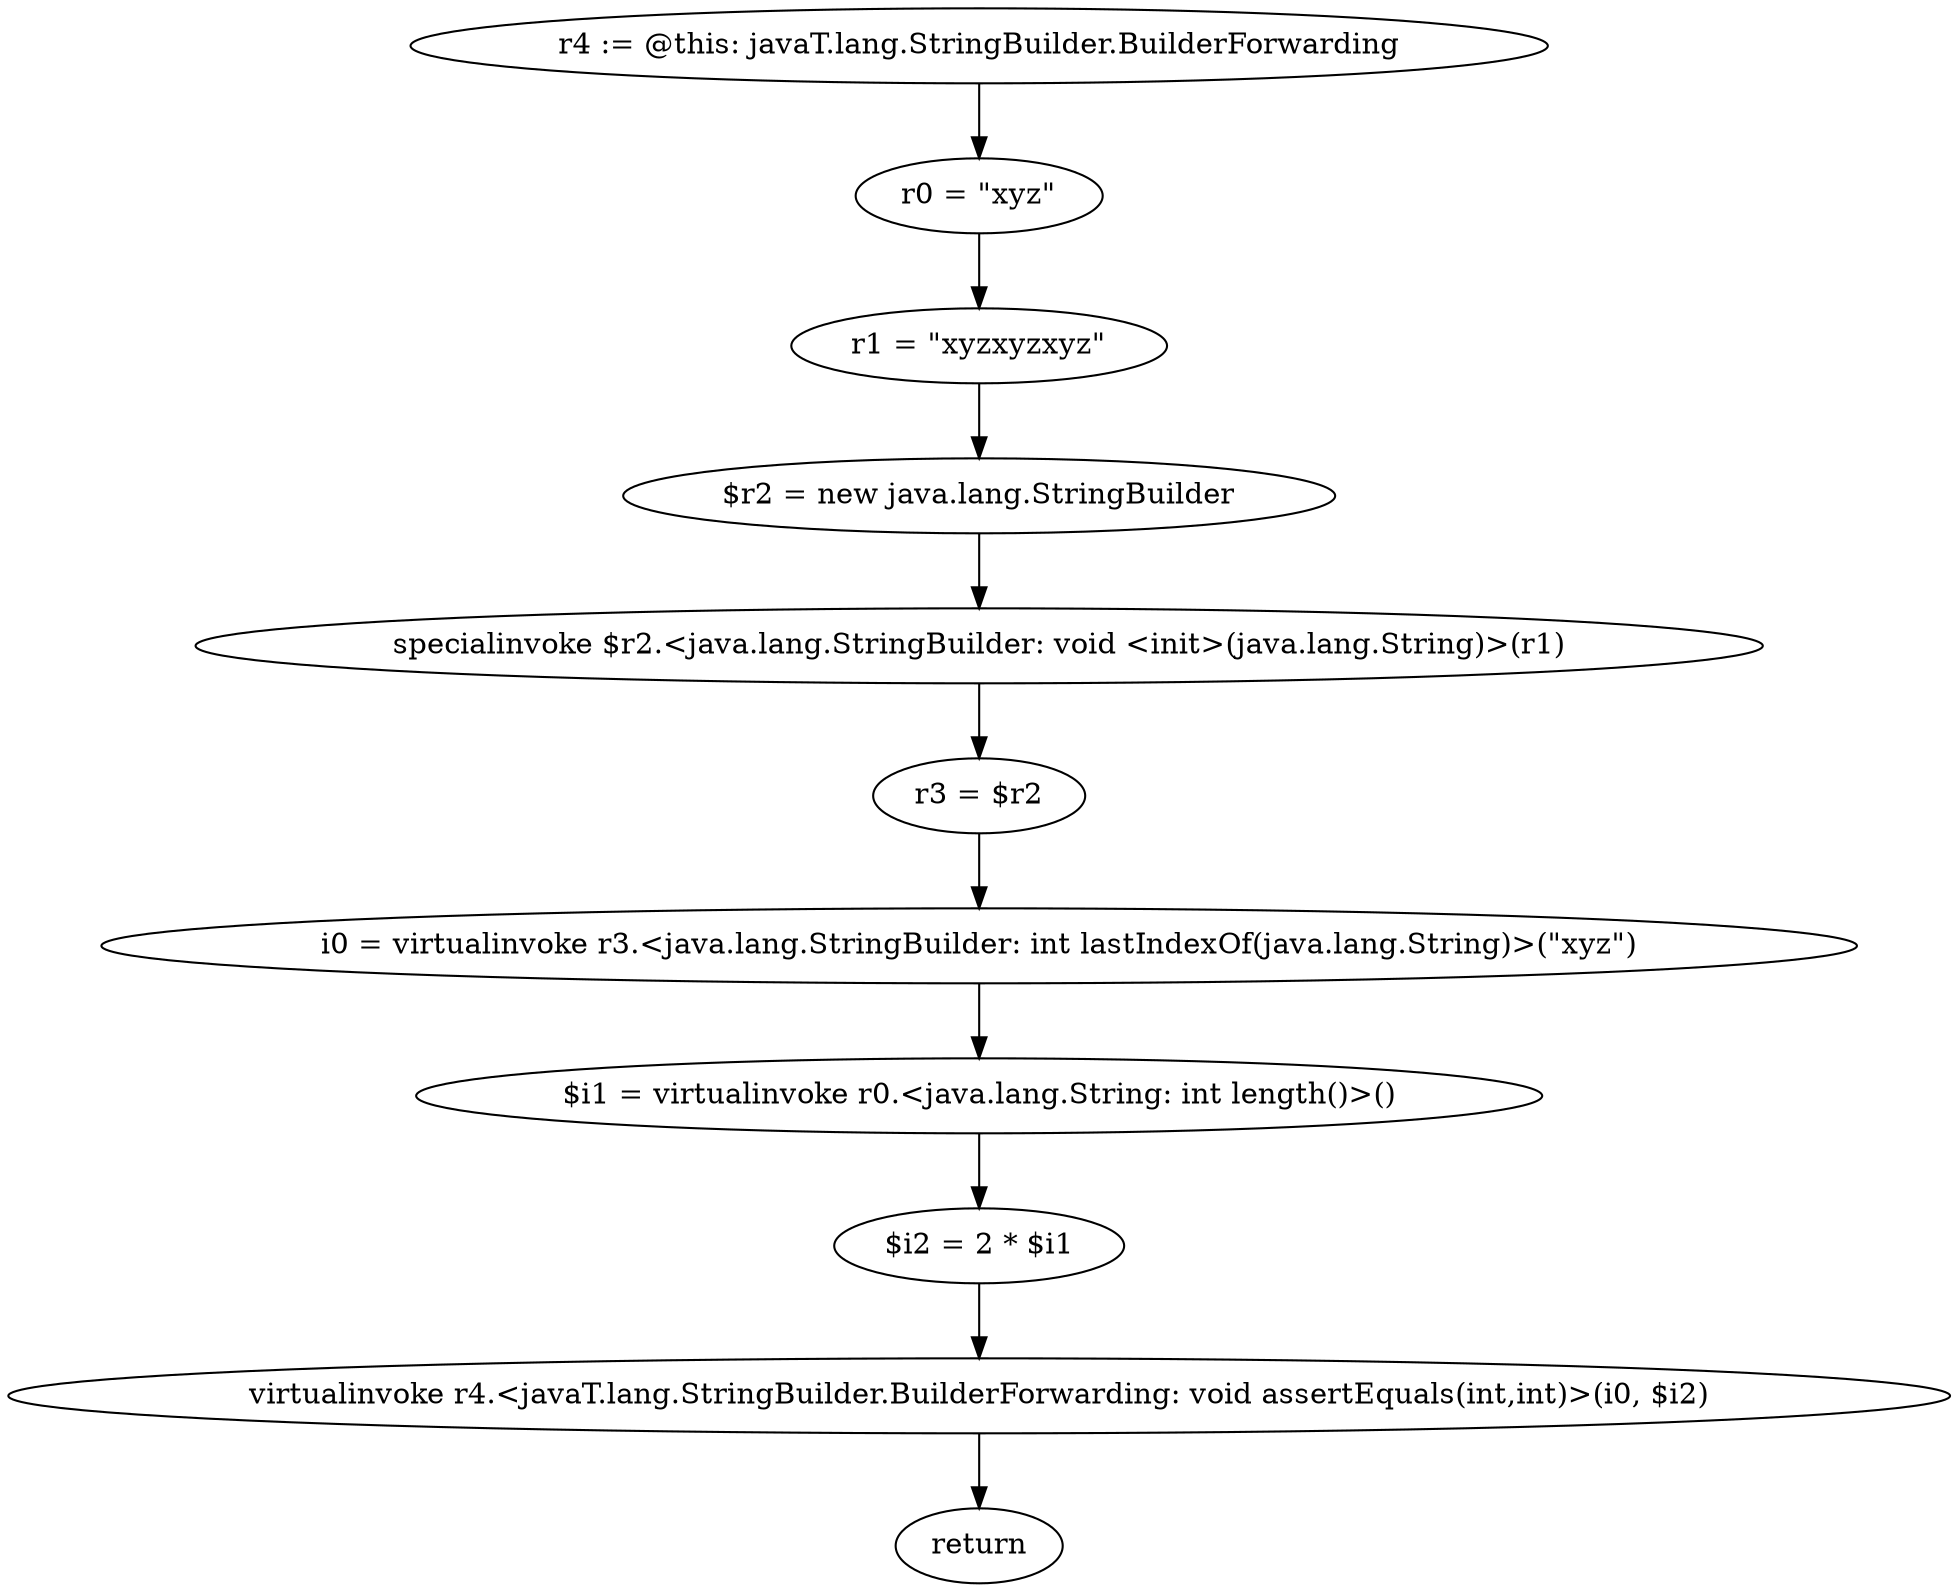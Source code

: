 digraph "unitGraph" {
    "r4 := @this: javaT.lang.StringBuilder.BuilderForwarding"
    "r0 = \"xyz\""
    "r1 = \"xyzxyzxyz\""
    "$r2 = new java.lang.StringBuilder"
    "specialinvoke $r2.<java.lang.StringBuilder: void <init>(java.lang.String)>(r1)"
    "r3 = $r2"
    "i0 = virtualinvoke r3.<java.lang.StringBuilder: int lastIndexOf(java.lang.String)>(\"xyz\")"
    "$i1 = virtualinvoke r0.<java.lang.String: int length()>()"
    "$i2 = 2 * $i1"
    "virtualinvoke r4.<javaT.lang.StringBuilder.BuilderForwarding: void assertEquals(int,int)>(i0, $i2)"
    "return"
    "r4 := @this: javaT.lang.StringBuilder.BuilderForwarding"->"r0 = \"xyz\"";
    "r0 = \"xyz\""->"r1 = \"xyzxyzxyz\"";
    "r1 = \"xyzxyzxyz\""->"$r2 = new java.lang.StringBuilder";
    "$r2 = new java.lang.StringBuilder"->"specialinvoke $r2.<java.lang.StringBuilder: void <init>(java.lang.String)>(r1)";
    "specialinvoke $r2.<java.lang.StringBuilder: void <init>(java.lang.String)>(r1)"->"r3 = $r2";
    "r3 = $r2"->"i0 = virtualinvoke r3.<java.lang.StringBuilder: int lastIndexOf(java.lang.String)>(\"xyz\")";
    "i0 = virtualinvoke r3.<java.lang.StringBuilder: int lastIndexOf(java.lang.String)>(\"xyz\")"->"$i1 = virtualinvoke r0.<java.lang.String: int length()>()";
    "$i1 = virtualinvoke r0.<java.lang.String: int length()>()"->"$i2 = 2 * $i1";
    "$i2 = 2 * $i1"->"virtualinvoke r4.<javaT.lang.StringBuilder.BuilderForwarding: void assertEquals(int,int)>(i0, $i2)";
    "virtualinvoke r4.<javaT.lang.StringBuilder.BuilderForwarding: void assertEquals(int,int)>(i0, $i2)"->"return";
}

